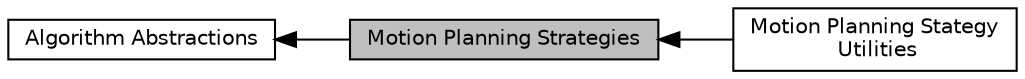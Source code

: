 digraph "Motion Planning Strategies"
{
  edge [fontname="Helvetica",fontsize="10",labelfontname="Helvetica",labelfontsize="10"];
  node [fontname="Helvetica",fontsize="10",shape=box];
  rankdir=LR;
  Node2 [label="Algorithm Abstractions",height=0.2,width=0.4,color="black", fillcolor="white", style="filled",URL="$group__AlgorithmAbstractions.html",tooltip=" "];
  Node1 [label="Motion Planning Strategies",height=0.2,width=0.4,color="black", fillcolor="grey75", style="filled", fontcolor="black",tooltip="Motion Planning Strategies (MPS) loosely, construct a roadmap, but more generally are anything execut..."];
  Node3 [label="Motion Planning Stategy\l Utilities",height=0.2,width=0.4,color="black", fillcolor="white", style="filled",URL="$group__MotionPlanningStrategyUtils.html",tooltip="External data structures to help neighborhood finding algorithms."];
  Node2->Node1 [shape=plaintext, dir="back", style="solid"];
  Node1->Node3 [shape=plaintext, dir="back", style="solid"];
}
